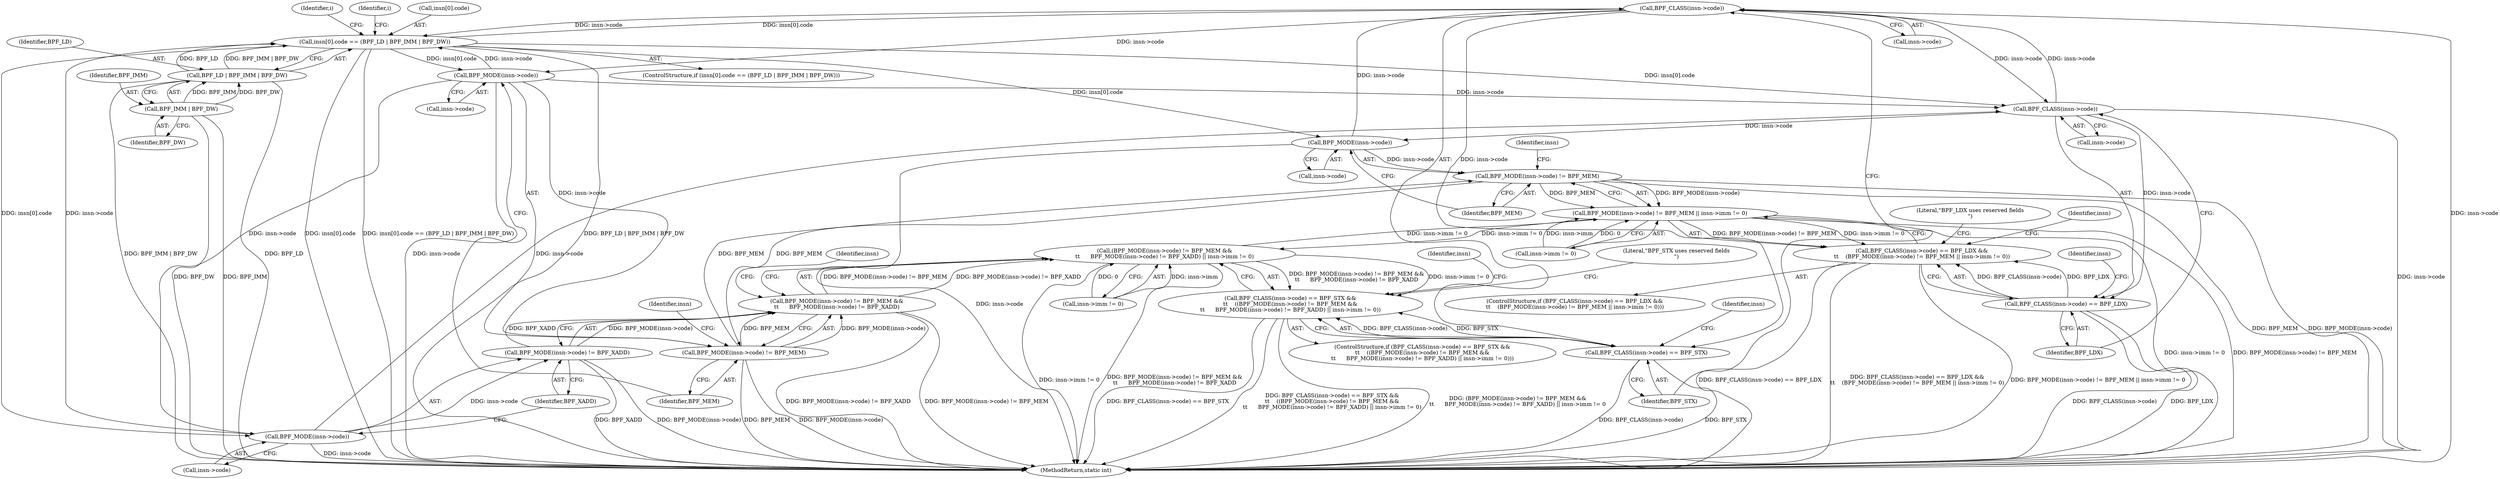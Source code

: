 digraph "0_linux_92117d8443bc5afacc8d5ba82e541946310f106e_4@pointer" {
"1000169" [label="(Call,BPF_CLASS(insn->code))"];
"1000200" [label="(Call,insn[0].code == (BPF_LD | BPF_IMM | BPF_DW))"];
"1000177" [label="(Call,BPF_MODE(insn->code))"];
"1000169" [label="(Call,BPF_CLASS(insn->code))"];
"1000150" [label="(Call,BPF_MODE(insn->code))"];
"1000143" [label="(Call,BPF_CLASS(insn->code))"];
"1000183" [label="(Call,BPF_MODE(insn->code))"];
"1000206" [label="(Call,BPF_LD | BPF_IMM | BPF_DW)"];
"1000208" [label="(Call,BPF_IMM | BPF_DW)"];
"1000142" [label="(Call,BPF_CLASS(insn->code) == BPF_LDX)"];
"1000141" [label="(Call,BPF_CLASS(insn->code) == BPF_LDX &&\n\t\t    (BPF_MODE(insn->code) != BPF_MEM || insn->imm != 0))"];
"1000149" [label="(Call,BPF_MODE(insn->code) != BPF_MEM)"];
"1000148" [label="(Call,BPF_MODE(insn->code) != BPF_MEM || insn->imm != 0)"];
"1000174" [label="(Call,(BPF_MODE(insn->code) != BPF_MEM &&\n\t\t      BPF_MODE(insn->code) != BPF_XADD) || insn->imm != 0)"];
"1000167" [label="(Call,BPF_CLASS(insn->code) == BPF_STX &&\n\t\t    ((BPF_MODE(insn->code) != BPF_MEM &&\n\t\t      BPF_MODE(insn->code) != BPF_XADD) || insn->imm != 0))"];
"1000176" [label="(Call,BPF_MODE(insn->code) != BPF_MEM)"];
"1000175" [label="(Call,BPF_MODE(insn->code) != BPF_MEM &&\n\t\t      BPF_MODE(insn->code) != BPF_XADD)"];
"1000168" [label="(Call,BPF_CLASS(insn->code) == BPF_STX)"];
"1000182" [label="(Call,BPF_MODE(insn->code) != BPF_XADD)"];
"1000140" [label="(ControlStructure,if (BPF_CLASS(insn->code) == BPF_LDX &&\n\t\t    (BPF_MODE(insn->code) != BPF_MEM || insn->imm != 0)))"];
"1000177" [label="(Call,BPF_MODE(insn->code))"];
"1000154" [label="(Identifier,BPF_MEM)"];
"1000148" [label="(Call,BPF_MODE(insn->code) != BPF_MEM || insn->imm != 0)"];
"1000155" [label="(Call,insn->imm != 0)"];
"1000181" [label="(Identifier,BPF_MEM)"];
"1000170" [label="(Call,insn->code)"];
"1000167" [label="(Call,BPF_CLASS(insn->code) == BPF_STX &&\n\t\t    ((BPF_MODE(insn->code) != BPF_MEM &&\n\t\t      BPF_MODE(insn->code) != BPF_XADD) || insn->imm != 0))"];
"1000136" [label="(Identifier,i)"];
"1000203" [label="(Identifier,insn)"];
"1000190" [label="(Identifier,insn)"];
"1000147" [label="(Identifier,BPF_LDX)"];
"1000142" [label="(Call,BPF_CLASS(insn->code) == BPF_LDX)"];
"1000187" [label="(Identifier,BPF_XADD)"];
"1000179" [label="(Identifier,insn)"];
"1000171" [label="(Identifier,insn)"];
"1000169" [label="(Call,BPF_CLASS(insn->code))"];
"1000174" [label="(Call,(BPF_MODE(insn->code) != BPF_MEM &&\n\t\t      BPF_MODE(insn->code) != BPF_XADD) || insn->imm != 0)"];
"1000217" [label="(Identifier,i)"];
"1000183" [label="(Call,BPF_MODE(insn->code))"];
"1000151" [label="(Call,insn->code)"];
"1000144" [label="(Call,insn->code)"];
"1000188" [label="(Call,insn->imm != 0)"];
"1000152" [label="(Identifier,insn)"];
"1000168" [label="(Call,BPF_CLASS(insn->code) == BPF_STX)"];
"1000210" [label="(Identifier,BPF_DW)"];
"1000201" [label="(Call,insn[0].code)"];
"1000176" [label="(Call,BPF_MODE(insn->code) != BPF_MEM)"];
"1000149" [label="(Call,BPF_MODE(insn->code) != BPF_MEM)"];
"1000175" [label="(Call,BPF_MODE(insn->code) != BPF_MEM &&\n\t\t      BPF_MODE(insn->code) != BPF_XADD)"];
"1000380" [label="(MethodReturn,static int)"];
"1000173" [label="(Identifier,BPF_STX)"];
"1000199" [label="(ControlStructure,if (insn[0].code == (BPF_LD | BPF_IMM | BPF_DW)))"];
"1000185" [label="(Identifier,insn)"];
"1000166" [label="(ControlStructure,if (BPF_CLASS(insn->code) == BPF_STX &&\n\t\t    ((BPF_MODE(insn->code) != BPF_MEM &&\n\t\t      BPF_MODE(insn->code) != BPF_XADD) || insn->imm != 0)))"];
"1000182" [label="(Call,BPF_MODE(insn->code) != BPF_XADD)"];
"1000162" [label="(Literal,\"BPF_LDX uses reserved fields\n\")"];
"1000200" [label="(Call,insn[0].code == (BPF_LD | BPF_IMM | BPF_DW))"];
"1000209" [label="(Identifier,BPF_IMM)"];
"1000178" [label="(Call,insn->code)"];
"1000207" [label="(Identifier,BPF_LD)"];
"1000150" [label="(Call,BPF_MODE(insn->code))"];
"1000157" [label="(Identifier,insn)"];
"1000195" [label="(Literal,\"BPF_STX uses reserved fields\n\")"];
"1000206" [label="(Call,BPF_LD | BPF_IMM | BPF_DW)"];
"1000208" [label="(Call,BPF_IMM | BPF_DW)"];
"1000141" [label="(Call,BPF_CLASS(insn->code) == BPF_LDX &&\n\t\t    (BPF_MODE(insn->code) != BPF_MEM || insn->imm != 0))"];
"1000143" [label="(Call,BPF_CLASS(insn->code))"];
"1000184" [label="(Call,insn->code)"];
"1000169" -> "1000168"  [label="AST: "];
"1000169" -> "1000170"  [label="CFG: "];
"1000170" -> "1000169"  [label="AST: "];
"1000173" -> "1000169"  [label="CFG: "];
"1000169" -> "1000380"  [label="DDG: insn->code"];
"1000169" -> "1000143"  [label="DDG: insn->code"];
"1000169" -> "1000168"  [label="DDG: insn->code"];
"1000200" -> "1000169"  [label="DDG: insn[0].code"];
"1000150" -> "1000169"  [label="DDG: insn->code"];
"1000143" -> "1000169"  [label="DDG: insn->code"];
"1000169" -> "1000177"  [label="DDG: insn->code"];
"1000169" -> "1000200"  [label="DDG: insn->code"];
"1000200" -> "1000199"  [label="AST: "];
"1000200" -> "1000206"  [label="CFG: "];
"1000201" -> "1000200"  [label="AST: "];
"1000206" -> "1000200"  [label="AST: "];
"1000217" -> "1000200"  [label="CFG: "];
"1000136" -> "1000200"  [label="CFG: "];
"1000200" -> "1000380"  [label="DDG: insn[0].code"];
"1000200" -> "1000380"  [label="DDG: insn[0].code == (BPF_LD | BPF_IMM | BPF_DW)"];
"1000200" -> "1000380"  [label="DDG: BPF_LD | BPF_IMM | BPF_DW"];
"1000200" -> "1000143"  [label="DDG: insn[0].code"];
"1000200" -> "1000150"  [label="DDG: insn[0].code"];
"1000200" -> "1000177"  [label="DDG: insn[0].code"];
"1000200" -> "1000183"  [label="DDG: insn[0].code"];
"1000177" -> "1000200"  [label="DDG: insn->code"];
"1000183" -> "1000200"  [label="DDG: insn->code"];
"1000206" -> "1000200"  [label="DDG: BPF_LD"];
"1000206" -> "1000200"  [label="DDG: BPF_IMM | BPF_DW"];
"1000177" -> "1000176"  [label="AST: "];
"1000177" -> "1000178"  [label="CFG: "];
"1000178" -> "1000177"  [label="AST: "];
"1000181" -> "1000177"  [label="CFG: "];
"1000177" -> "1000380"  [label="DDG: insn->code"];
"1000177" -> "1000143"  [label="DDG: insn->code"];
"1000177" -> "1000176"  [label="DDG: insn->code"];
"1000177" -> "1000183"  [label="DDG: insn->code"];
"1000150" -> "1000149"  [label="AST: "];
"1000150" -> "1000151"  [label="CFG: "];
"1000151" -> "1000150"  [label="AST: "];
"1000154" -> "1000150"  [label="CFG: "];
"1000150" -> "1000380"  [label="DDG: insn->code"];
"1000150" -> "1000149"  [label="DDG: insn->code"];
"1000143" -> "1000150"  [label="DDG: insn->code"];
"1000143" -> "1000142"  [label="AST: "];
"1000143" -> "1000144"  [label="CFG: "];
"1000144" -> "1000143"  [label="AST: "];
"1000147" -> "1000143"  [label="CFG: "];
"1000143" -> "1000380"  [label="DDG: insn->code"];
"1000143" -> "1000142"  [label="DDG: insn->code"];
"1000183" -> "1000143"  [label="DDG: insn->code"];
"1000183" -> "1000182"  [label="AST: "];
"1000183" -> "1000184"  [label="CFG: "];
"1000184" -> "1000183"  [label="AST: "];
"1000187" -> "1000183"  [label="CFG: "];
"1000183" -> "1000380"  [label="DDG: insn->code"];
"1000183" -> "1000182"  [label="DDG: insn->code"];
"1000206" -> "1000208"  [label="CFG: "];
"1000207" -> "1000206"  [label="AST: "];
"1000208" -> "1000206"  [label="AST: "];
"1000206" -> "1000380"  [label="DDG: BPF_IMM | BPF_DW"];
"1000206" -> "1000380"  [label="DDG: BPF_LD"];
"1000208" -> "1000206"  [label="DDG: BPF_IMM"];
"1000208" -> "1000206"  [label="DDG: BPF_DW"];
"1000208" -> "1000210"  [label="CFG: "];
"1000209" -> "1000208"  [label="AST: "];
"1000210" -> "1000208"  [label="AST: "];
"1000208" -> "1000380"  [label="DDG: BPF_IMM"];
"1000208" -> "1000380"  [label="DDG: BPF_DW"];
"1000142" -> "1000141"  [label="AST: "];
"1000142" -> "1000147"  [label="CFG: "];
"1000147" -> "1000142"  [label="AST: "];
"1000152" -> "1000142"  [label="CFG: "];
"1000141" -> "1000142"  [label="CFG: "];
"1000142" -> "1000380"  [label="DDG: BPF_CLASS(insn->code)"];
"1000142" -> "1000380"  [label="DDG: BPF_LDX"];
"1000142" -> "1000141"  [label="DDG: BPF_CLASS(insn->code)"];
"1000142" -> "1000141"  [label="DDG: BPF_LDX"];
"1000141" -> "1000140"  [label="AST: "];
"1000141" -> "1000148"  [label="CFG: "];
"1000148" -> "1000141"  [label="AST: "];
"1000162" -> "1000141"  [label="CFG: "];
"1000171" -> "1000141"  [label="CFG: "];
"1000141" -> "1000380"  [label="DDG: BPF_CLASS(insn->code) == BPF_LDX"];
"1000141" -> "1000380"  [label="DDG: BPF_CLASS(insn->code) == BPF_LDX &&\n\t\t    (BPF_MODE(insn->code) != BPF_MEM || insn->imm != 0)"];
"1000141" -> "1000380"  [label="DDG: BPF_MODE(insn->code) != BPF_MEM || insn->imm != 0"];
"1000148" -> "1000141"  [label="DDG: BPF_MODE(insn->code) != BPF_MEM"];
"1000148" -> "1000141"  [label="DDG: insn->imm != 0"];
"1000149" -> "1000148"  [label="AST: "];
"1000149" -> "1000154"  [label="CFG: "];
"1000154" -> "1000149"  [label="AST: "];
"1000157" -> "1000149"  [label="CFG: "];
"1000148" -> "1000149"  [label="CFG: "];
"1000149" -> "1000380"  [label="DDG: BPF_MEM"];
"1000149" -> "1000380"  [label="DDG: BPF_MODE(insn->code)"];
"1000149" -> "1000148"  [label="DDG: BPF_MODE(insn->code)"];
"1000149" -> "1000148"  [label="DDG: BPF_MEM"];
"1000176" -> "1000149"  [label="DDG: BPF_MEM"];
"1000149" -> "1000176"  [label="DDG: BPF_MEM"];
"1000148" -> "1000155"  [label="CFG: "];
"1000155" -> "1000148"  [label="AST: "];
"1000148" -> "1000380"  [label="DDG: insn->imm != 0"];
"1000148" -> "1000380"  [label="DDG: BPF_MODE(insn->code) != BPF_MEM"];
"1000174" -> "1000148"  [label="DDG: insn->imm != 0"];
"1000155" -> "1000148"  [label="DDG: insn->imm"];
"1000155" -> "1000148"  [label="DDG: 0"];
"1000148" -> "1000174"  [label="DDG: insn->imm != 0"];
"1000174" -> "1000167"  [label="AST: "];
"1000174" -> "1000175"  [label="CFG: "];
"1000174" -> "1000188"  [label="CFG: "];
"1000175" -> "1000174"  [label="AST: "];
"1000188" -> "1000174"  [label="AST: "];
"1000167" -> "1000174"  [label="CFG: "];
"1000174" -> "1000380"  [label="DDG: insn->imm != 0"];
"1000174" -> "1000380"  [label="DDG: BPF_MODE(insn->code) != BPF_MEM &&\n\t\t      BPF_MODE(insn->code) != BPF_XADD"];
"1000174" -> "1000167"  [label="DDG: BPF_MODE(insn->code) != BPF_MEM &&\n\t\t      BPF_MODE(insn->code) != BPF_XADD"];
"1000174" -> "1000167"  [label="DDG: insn->imm != 0"];
"1000175" -> "1000174"  [label="DDG: BPF_MODE(insn->code) != BPF_MEM"];
"1000175" -> "1000174"  [label="DDG: BPF_MODE(insn->code) != BPF_XADD"];
"1000188" -> "1000174"  [label="DDG: insn->imm"];
"1000188" -> "1000174"  [label="DDG: 0"];
"1000167" -> "1000166"  [label="AST: "];
"1000167" -> "1000168"  [label="CFG: "];
"1000168" -> "1000167"  [label="AST: "];
"1000195" -> "1000167"  [label="CFG: "];
"1000203" -> "1000167"  [label="CFG: "];
"1000167" -> "1000380"  [label="DDG: BPF_CLASS(insn->code) == BPF_STX"];
"1000167" -> "1000380"  [label="DDG: BPF_CLASS(insn->code) == BPF_STX &&\n\t\t    ((BPF_MODE(insn->code) != BPF_MEM &&\n\t\t      BPF_MODE(insn->code) != BPF_XADD) || insn->imm != 0)"];
"1000167" -> "1000380"  [label="DDG: (BPF_MODE(insn->code) != BPF_MEM &&\n\t\t      BPF_MODE(insn->code) != BPF_XADD) || insn->imm != 0"];
"1000168" -> "1000167"  [label="DDG: BPF_CLASS(insn->code)"];
"1000168" -> "1000167"  [label="DDG: BPF_STX"];
"1000176" -> "1000175"  [label="AST: "];
"1000176" -> "1000181"  [label="CFG: "];
"1000181" -> "1000176"  [label="AST: "];
"1000185" -> "1000176"  [label="CFG: "];
"1000175" -> "1000176"  [label="CFG: "];
"1000176" -> "1000380"  [label="DDG: BPF_MEM"];
"1000176" -> "1000380"  [label="DDG: BPF_MODE(insn->code)"];
"1000176" -> "1000175"  [label="DDG: BPF_MODE(insn->code)"];
"1000176" -> "1000175"  [label="DDG: BPF_MEM"];
"1000175" -> "1000182"  [label="CFG: "];
"1000182" -> "1000175"  [label="AST: "];
"1000190" -> "1000175"  [label="CFG: "];
"1000175" -> "1000380"  [label="DDG: BPF_MODE(insn->code) != BPF_XADD"];
"1000175" -> "1000380"  [label="DDG: BPF_MODE(insn->code) != BPF_MEM"];
"1000182" -> "1000175"  [label="DDG: BPF_MODE(insn->code)"];
"1000182" -> "1000175"  [label="DDG: BPF_XADD"];
"1000168" -> "1000173"  [label="CFG: "];
"1000173" -> "1000168"  [label="AST: "];
"1000179" -> "1000168"  [label="CFG: "];
"1000168" -> "1000380"  [label="DDG: BPF_CLASS(insn->code)"];
"1000168" -> "1000380"  [label="DDG: BPF_STX"];
"1000182" -> "1000187"  [label="CFG: "];
"1000187" -> "1000182"  [label="AST: "];
"1000182" -> "1000380"  [label="DDG: BPF_XADD"];
"1000182" -> "1000380"  [label="DDG: BPF_MODE(insn->code)"];
}
